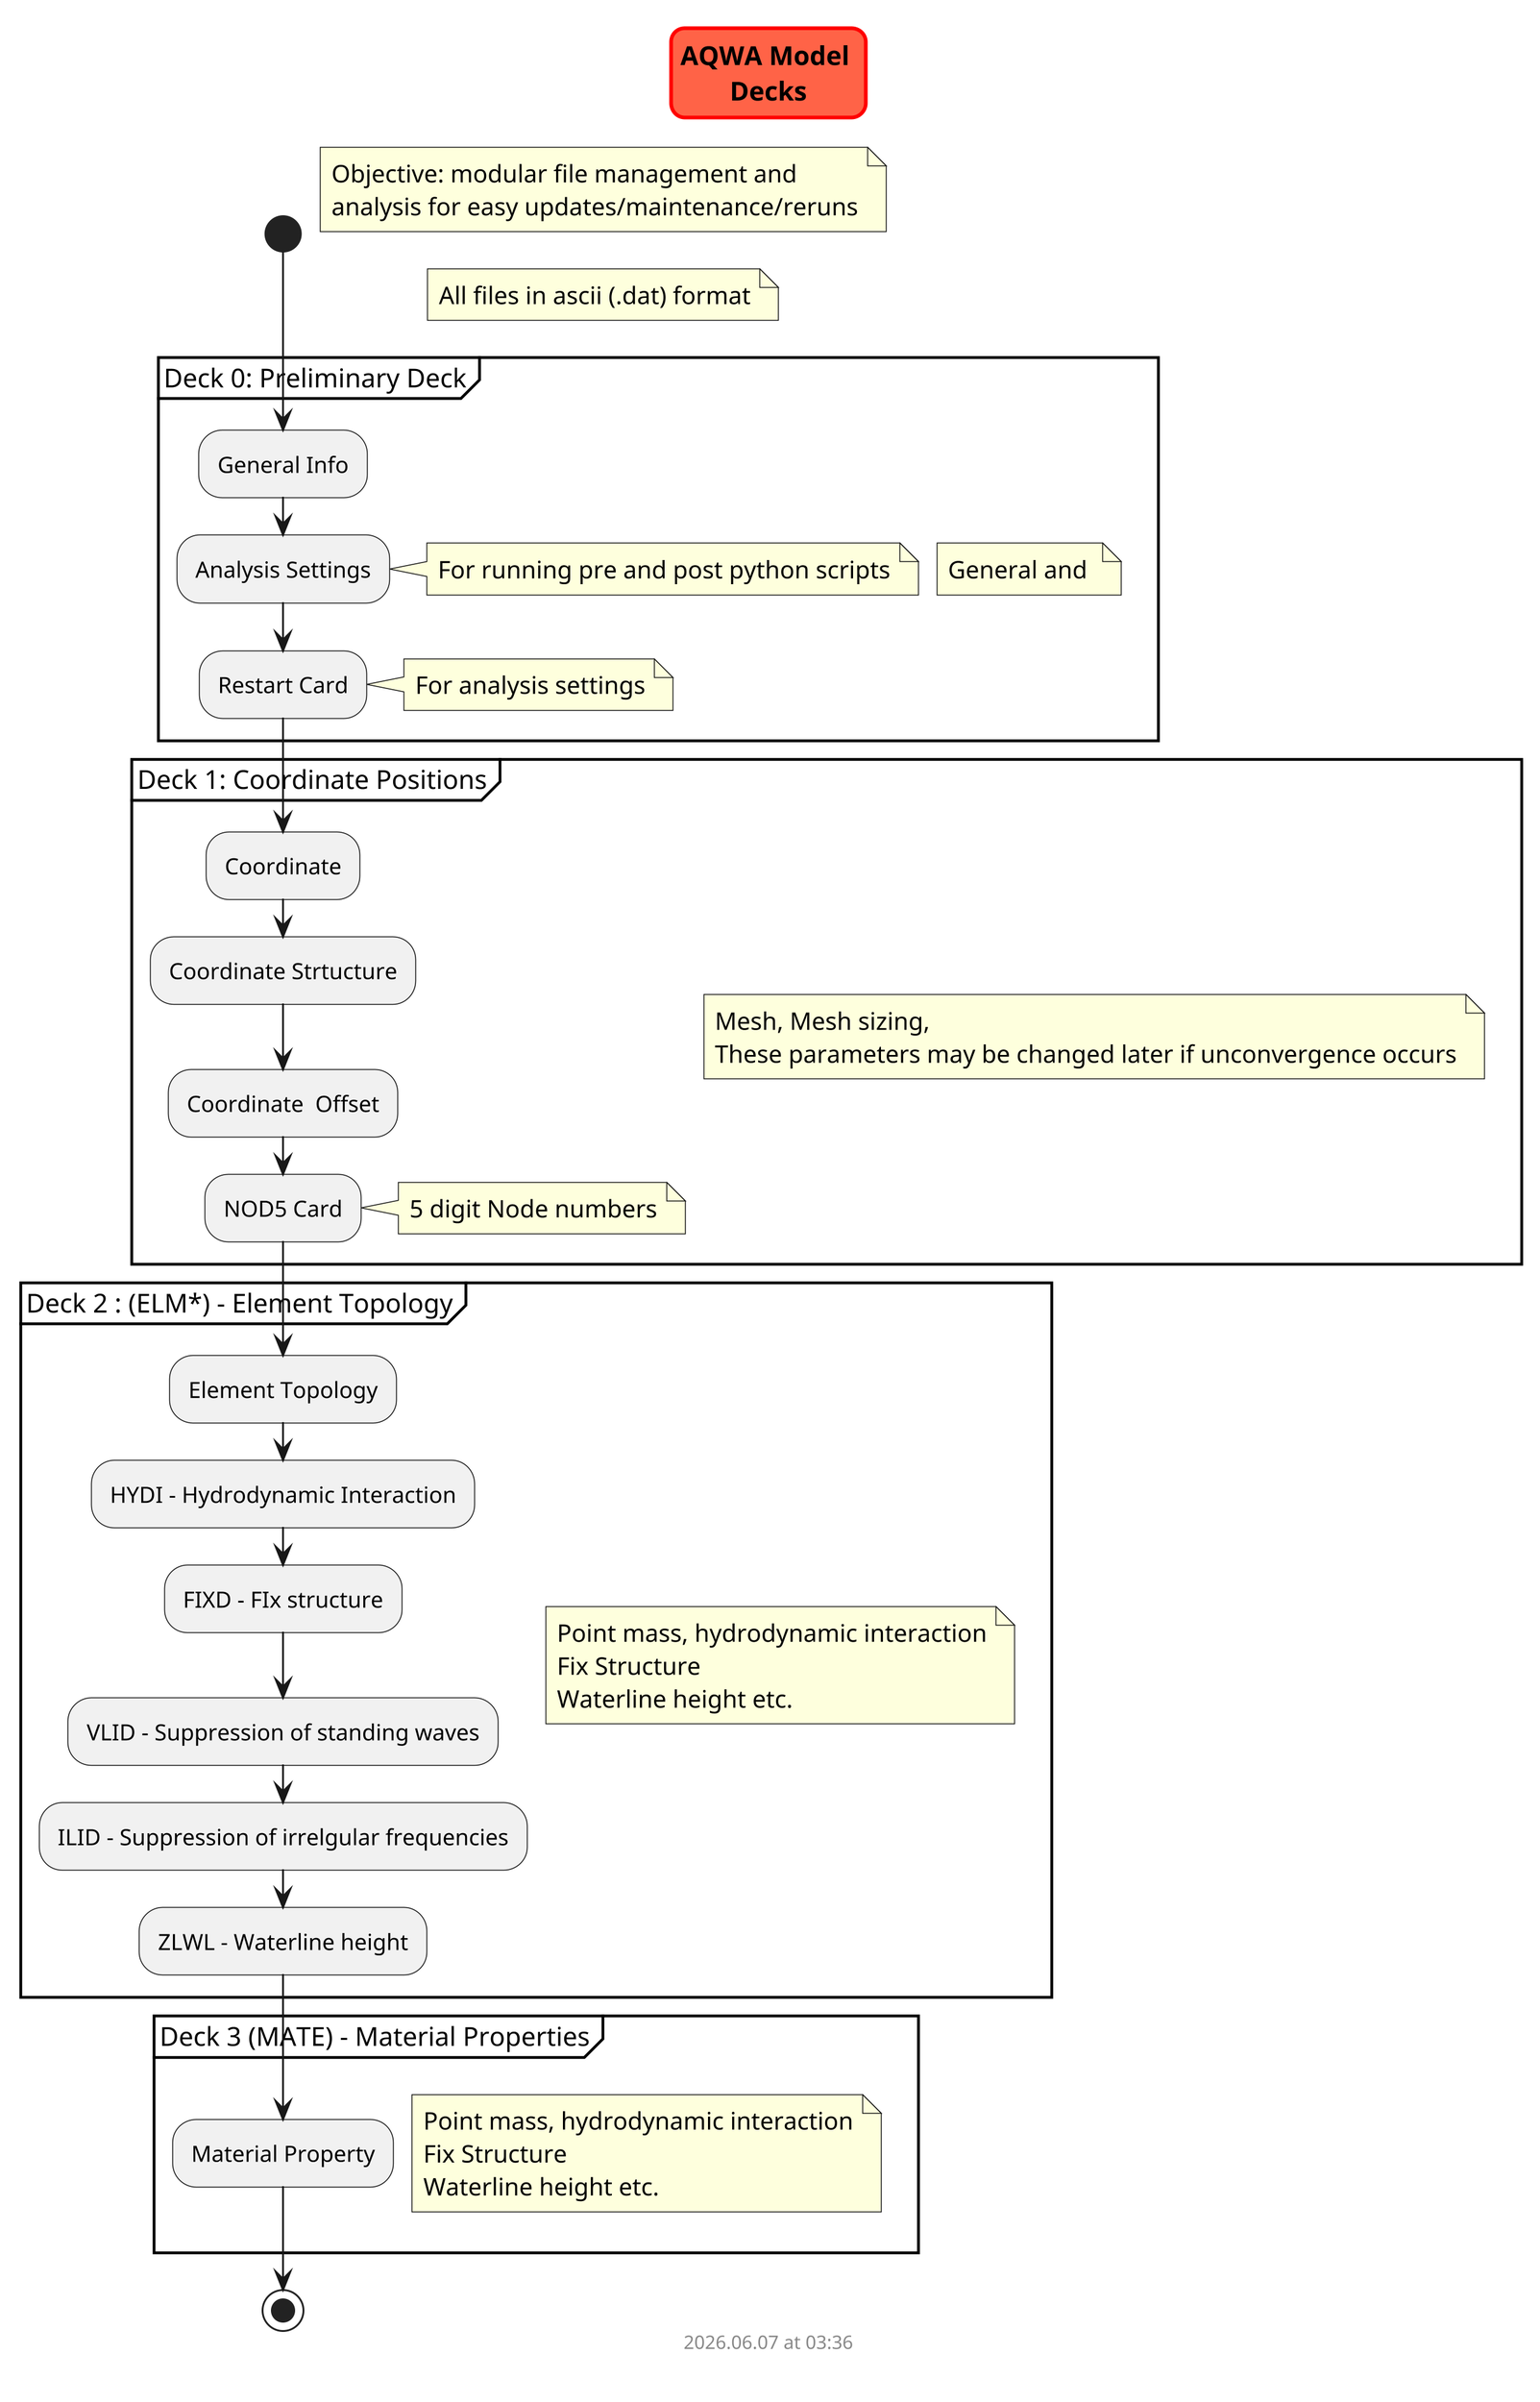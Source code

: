 @startuml aqwa_dat_file
scale 3
skinparam titleBorderRoundCorner 15
skinparam titleBorderThickness 2
skinparam titleBorderColor red
skinparam titleBackgroundColor Tomato

title AQWA Model \nDecks

start

    note right
        Objective: modular file management and 
        analysis for easy updates/maintenance/reruns
    end note

    note right
        All files in ascii (.dat) format
    end note

    partition "Deck 0: Preliminary Deck" {
            note right
                General and 
            end note

        :General Info;
        :Analysis Settings;
            note right
                For running pre and post python scripts
            end note
        :Restart Card;
            note right
                For analysis settings
            end note
    }

    partition "Deck 1: Coordinate Positions" {
            note right
                Mesh, Mesh sizing, 
                These parameters may be changed later if unconvergence occurs
            end note

        :Coordinate;
        :Coordinate Strtucture;
        :Coordinate  Offset;
        :NOD5 Card;
            note right
                5 digit Node numbers
            end note
    }

    partition "Deck 2 : (ELM*) - Element Topology" {
            note right
                Point mass, hydrodynamic interaction
                Fix Structure
                Waterline height etc.
            end note

        :Element Topology;
        :HYDI - Hydrodynamic Interaction;
        :FIXD - FIx structure;
        :VLID - Suppression of standing waves;
        :ILID - Suppression of irrelgular frequencies;
        :ZLWL - Waterline height;
    }

    partition "Deck 3 (MATE) - Material Properties" {
            note right
                Point mass, hydrodynamic interaction
                Fix Structure
                Waterline height etc.
            end note

        :Material Property;

    }


stop

footer
%date("yyyy.MM.dd' at 'HH:mm")
%filename()
end footer

@enduml
